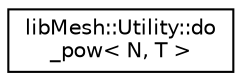 digraph "类继承关系图"
{
 // INTERACTIVE_SVG=YES
  edge [fontname="Helvetica",fontsize="10",labelfontname="Helvetica",labelfontsize="10"];
  node [fontname="Helvetica",fontsize="10",shape=record];
  rankdir="LR";
  Node1 [label="libMesh::Utility::do\l_pow\< N, T \>",height=0.2,width=0.4,color="black", fillcolor="white", style="filled",URL="$structlibMesh_1_1Utility_1_1do__pow.html",tooltip="An efficient template instantiation for raising to an arbitrary integer power. "];
}

